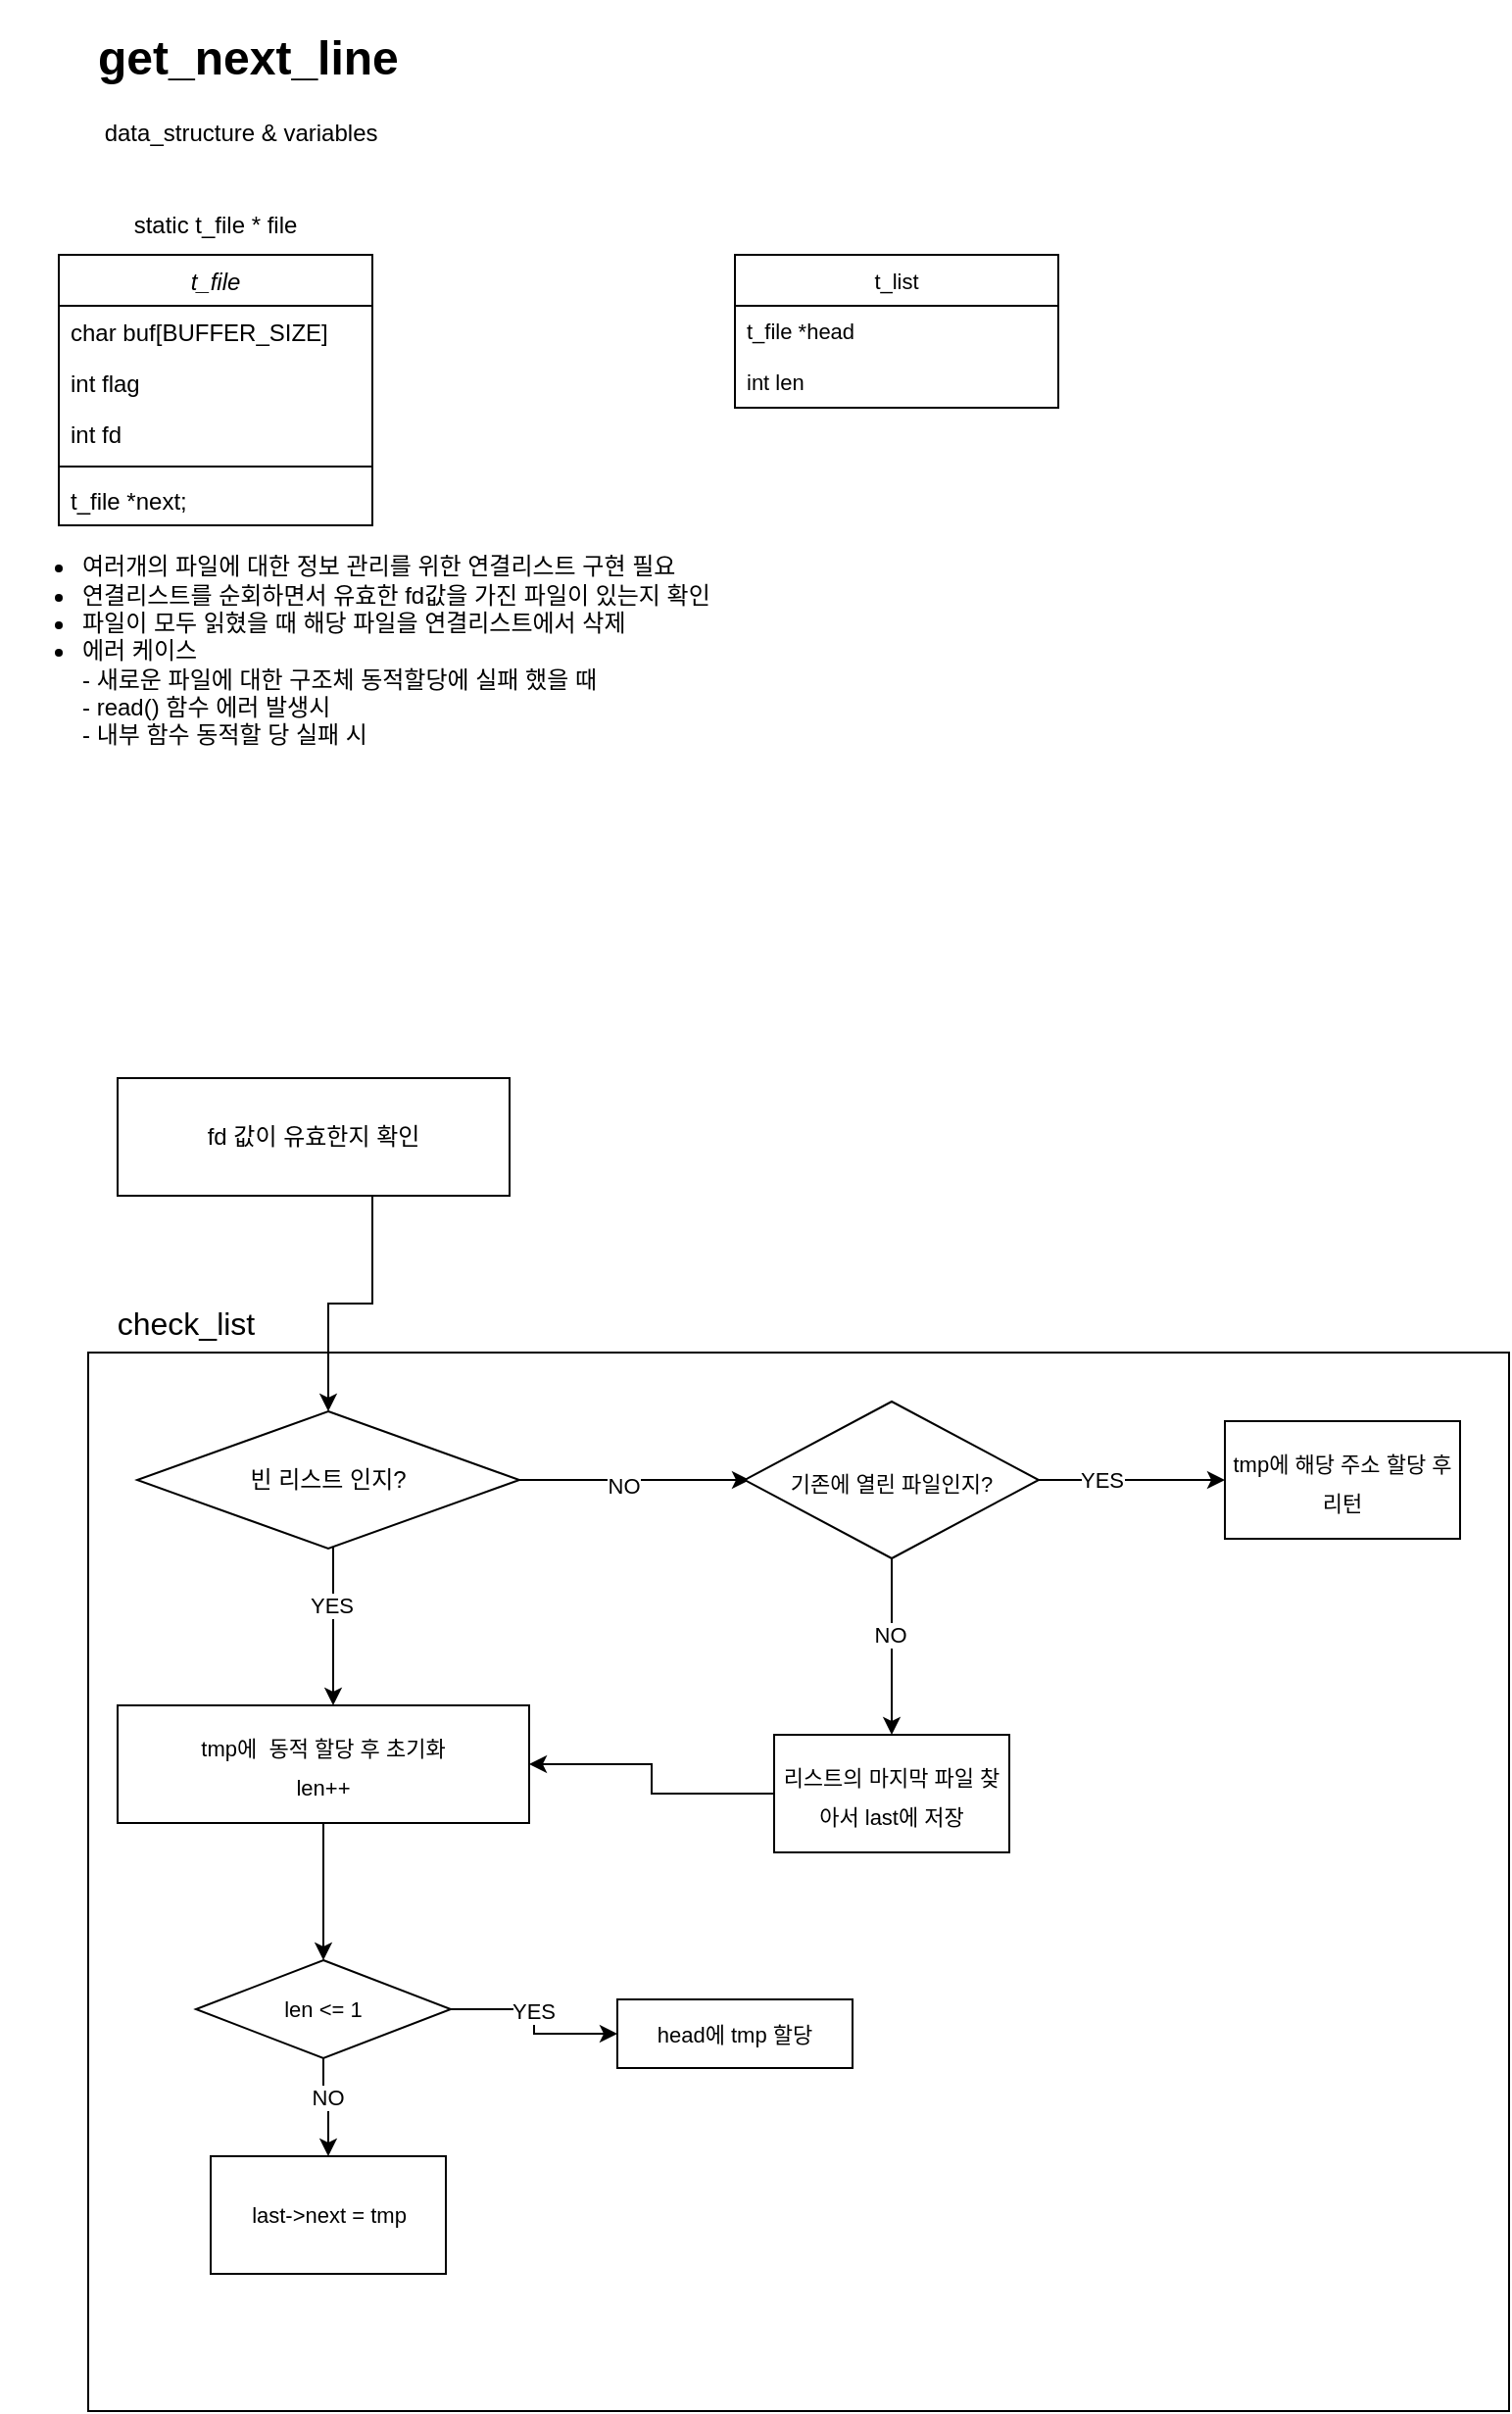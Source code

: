 <mxfile version="20.2.2" type="device"><diagram id="C5RBs43oDa-KdzZeNtuy" name="Page-1"><mxGraphModel dx="544" dy="818" grid="1" gridSize="10" guides="1" tooltips="1" connect="1" arrows="1" fold="1" page="1" pageScale="1" pageWidth="2336" pageHeight="1654" math="0" shadow="0"><root><mxCell id="WIyWlLk6GJQsqaUBKTNV-0"/><mxCell id="WIyWlLk6GJQsqaUBKTNV-1" parent="WIyWlLk6GJQsqaUBKTNV-0"/><mxCell id="IppapYtuMBSJE1oC7ncg-15" value="" style="rounded=0;whiteSpace=wrap;html=1;fontSize=16;" vertex="1" parent="WIyWlLk6GJQsqaUBKTNV-1"><mxGeometry x="45" y="690" width="725" height="540" as="geometry"/></mxCell><mxCell id="zkfFHV4jXpPFQw0GAbJ--0" value="t_file" style="swimlane;fontStyle=2;align=center;verticalAlign=top;childLayout=stackLayout;horizontal=1;startSize=26;horizontalStack=0;resizeParent=1;resizeLast=0;collapsible=1;marginBottom=0;rounded=0;shadow=0;strokeWidth=1;" parent="WIyWlLk6GJQsqaUBKTNV-1" vertex="1"><mxGeometry x="30" y="130" width="160" height="138" as="geometry"><mxRectangle x="220" y="120" width="160" height="26" as="alternateBounds"/></mxGeometry></mxCell><mxCell id="zkfFHV4jXpPFQw0GAbJ--2" value="char buf[BUFFER_SIZE]" style="text;align=left;verticalAlign=top;spacingLeft=4;spacingRight=4;overflow=hidden;rotatable=0;points=[[0,0.5],[1,0.5]];portConstraint=eastwest;rounded=0;shadow=0;html=0;" parent="zkfFHV4jXpPFQw0GAbJ--0" vertex="1"><mxGeometry y="26" width="160" height="26" as="geometry"/></mxCell><mxCell id="zkfFHV4jXpPFQw0GAbJ--1" value="int flag" style="text;align=left;verticalAlign=top;spacingLeft=4;spacingRight=4;overflow=hidden;rotatable=0;points=[[0,0.5],[1,0.5]];portConstraint=eastwest;" parent="zkfFHV4jXpPFQw0GAbJ--0" vertex="1"><mxGeometry y="52" width="160" height="26" as="geometry"/></mxCell><mxCell id="zkfFHV4jXpPFQw0GAbJ--3" value="int fd" style="text;align=left;verticalAlign=top;spacingLeft=4;spacingRight=4;overflow=hidden;rotatable=0;points=[[0,0.5],[1,0.5]];portConstraint=eastwest;rounded=0;shadow=0;html=0;" parent="zkfFHV4jXpPFQw0GAbJ--0" vertex="1"><mxGeometry y="78" width="160" height="26" as="geometry"/></mxCell><mxCell id="zkfFHV4jXpPFQw0GAbJ--4" value="" style="line;html=1;strokeWidth=1;align=left;verticalAlign=middle;spacingTop=-1;spacingLeft=3;spacingRight=3;rotatable=0;labelPosition=right;points=[];portConstraint=eastwest;" parent="zkfFHV4jXpPFQw0GAbJ--0" vertex="1"><mxGeometry y="104" width="160" height="8" as="geometry"/></mxCell><mxCell id="zkfFHV4jXpPFQw0GAbJ--5" value="t_file *next;" style="text;align=left;verticalAlign=top;spacingLeft=4;spacingRight=4;overflow=hidden;rotatable=0;points=[[0,0.5],[1,0.5]];portConstraint=eastwest;" parent="zkfFHV4jXpPFQw0GAbJ--0" vertex="1"><mxGeometry y="112" width="160" height="26" as="geometry"/></mxCell><mxCell id="IppapYtuMBSJE1oC7ncg-0" value="static t_file * file" style="text;html=1;strokeColor=none;fillColor=none;align=center;verticalAlign=middle;whiteSpace=wrap;rounded=0;" vertex="1" parent="WIyWlLk6GJQsqaUBKTNV-1"><mxGeometry x="35" y="100" width="150" height="30" as="geometry"/></mxCell><mxCell id="IppapYtuMBSJE1oC7ncg-1" value="&lt;h1&gt;get_next_line&lt;/h1&gt;&lt;div&gt;&amp;nbsp;data_structure &amp;amp; variables&lt;/div&gt;" style="text;html=1;strokeColor=none;fillColor=none;spacing=5;spacingTop=-20;whiteSpace=wrap;overflow=hidden;rounded=0;" vertex="1" parent="WIyWlLk6GJQsqaUBKTNV-1"><mxGeometry x="45" y="10" width="190" height="120" as="geometry"/></mxCell><mxCell id="IppapYtuMBSJE1oC7ncg-3" value="&lt;ul&gt;&lt;li&gt;여러개의 파일에 대한 정보 관리를 위한 연결리스트 구현 필요&lt;/li&gt;&lt;li&gt;연결리스트를 순회하면서 유효한 fd값을 가진 파일이 있는지 확인&lt;/li&gt;&lt;li&gt;파일이 모두 읽혔을 때 해당 파일을 연결리스트에서 삭제&lt;/li&gt;&lt;li&gt;에러 케이스&lt;br&gt;- 새로운 파일에 대한 구조체 동적할당에 실패 했을 때&lt;br&gt;- read() 함수 에러 발생시&lt;br&gt;- 내부 함수 동적할 당 실패 시&lt;/li&gt;&lt;/ul&gt;" style="text;html=1;strokeColor=none;fillColor=none;align=left;verticalAlign=middle;whiteSpace=wrap;rounded=0;" vertex="1" parent="WIyWlLk6GJQsqaUBKTNV-1"><mxGeometry y="260" width="370" height="143" as="geometry"/></mxCell><mxCell id="IppapYtuMBSJE1oC7ncg-14" style="edgeStyle=orthogonalEdgeStyle;rounded=0;orthogonalLoop=1;jettySize=auto;html=1;entryX=0.5;entryY=0;entryDx=0;entryDy=0;fontSize=16;" edge="1" parent="WIyWlLk6GJQsqaUBKTNV-1" source="IppapYtuMBSJE1oC7ncg-4" target="IppapYtuMBSJE1oC7ncg-5"><mxGeometry relative="1" as="geometry"><Array as="points"><mxPoint x="190" y="665"/><mxPoint x="168" y="665"/></Array></mxGeometry></mxCell><mxCell id="IppapYtuMBSJE1oC7ncg-4" value="fd 값이 유효한지 확인" style="rounded=0;whiteSpace=wrap;html=1;" vertex="1" parent="WIyWlLk6GJQsqaUBKTNV-1"><mxGeometry x="60" y="550" width="200" height="60" as="geometry"/></mxCell><mxCell id="IppapYtuMBSJE1oC7ncg-6" style="edgeStyle=orthogonalEdgeStyle;rounded=0;orthogonalLoop=1;jettySize=auto;html=1;" edge="1" parent="WIyWlLk6GJQsqaUBKTNV-1" source="IppapYtuMBSJE1oC7ncg-5"><mxGeometry relative="1" as="geometry"><mxPoint x="170" y="870" as="targetPoint"/><Array as="points"><mxPoint x="170" y="860"/></Array></mxGeometry></mxCell><mxCell id="IppapYtuMBSJE1oC7ncg-7" value="&lt;font style=&quot;font-size: 11px;&quot;&gt;YES&lt;/font&gt;" style="edgeLabel;html=1;align=center;verticalAlign=middle;resizable=0;points=[];" vertex="1" connectable="0" parent="IppapYtuMBSJE1oC7ncg-6"><mxGeometry x="-0.276" y="-1" relative="1" as="geometry"><mxPoint as="offset"/></mxGeometry></mxCell><mxCell id="IppapYtuMBSJE1oC7ncg-12" value="" style="edgeStyle=orthogonalEdgeStyle;rounded=0;orthogonalLoop=1;jettySize=auto;html=1;fontSize=16;" edge="1" parent="WIyWlLk6GJQsqaUBKTNV-1" source="IppapYtuMBSJE1oC7ncg-5"><mxGeometry relative="1" as="geometry"><mxPoint x="382.5" y="755" as="targetPoint"/></mxGeometry></mxCell><mxCell id="IppapYtuMBSJE1oC7ncg-13" value="&lt;span style=&quot;font-size: 11px;&quot;&gt;NO&lt;/span&gt;" style="edgeLabel;html=1;align=center;verticalAlign=middle;resizable=0;points=[];fontSize=16;" vertex="1" connectable="0" parent="IppapYtuMBSJE1oC7ncg-12"><mxGeometry x="-0.103" y="-1" relative="1" as="geometry"><mxPoint as="offset"/></mxGeometry></mxCell><mxCell id="IppapYtuMBSJE1oC7ncg-5" value="빈 리스트 인지?" style="rhombus;whiteSpace=wrap;html=1;" vertex="1" parent="WIyWlLk6GJQsqaUBKTNV-1"><mxGeometry x="70" y="720" width="195" height="70" as="geometry"/></mxCell><mxCell id="IppapYtuMBSJE1oC7ncg-26" value="" style="edgeStyle=orthogonalEdgeStyle;rounded=0;orthogonalLoop=1;jettySize=auto;html=1;fontSize=11;" edge="1" parent="WIyWlLk6GJQsqaUBKTNV-1" source="IppapYtuMBSJE1oC7ncg-8"><mxGeometry relative="1" as="geometry"><mxPoint x="165" y="1000" as="targetPoint"/></mxGeometry></mxCell><mxCell id="IppapYtuMBSJE1oC7ncg-8" value="&lt;font style=&quot;font-size: 11px;&quot;&gt;tmp에&amp;nbsp; 동적 할당 후 초기화&lt;br&gt;len++&lt;br&gt;&lt;/font&gt;" style="rounded=0;whiteSpace=wrap;html=1;fontSize=16;" vertex="1" parent="WIyWlLk6GJQsqaUBKTNV-1"><mxGeometry x="60" y="870" width="210" height="60" as="geometry"/></mxCell><mxCell id="IppapYtuMBSJE1oC7ncg-16" value="check_list" style="text;html=1;strokeColor=none;fillColor=none;align=center;verticalAlign=middle;whiteSpace=wrap;rounded=0;fontSize=16;" vertex="1" parent="WIyWlLk6GJQsqaUBKTNV-1"><mxGeometry x="45" y="660" width="100" height="30" as="geometry"/></mxCell><mxCell id="IppapYtuMBSJE1oC7ncg-21" value="" style="edgeStyle=orthogonalEdgeStyle;rounded=0;orthogonalLoop=1;jettySize=auto;html=1;fontSize=11;" edge="1" parent="WIyWlLk6GJQsqaUBKTNV-1" source="IppapYtuMBSJE1oC7ncg-19" target="IppapYtuMBSJE1oC7ncg-20"><mxGeometry relative="1" as="geometry"/></mxCell><mxCell id="IppapYtuMBSJE1oC7ncg-22" value="&lt;font style=&quot;font-size: 11px;&quot;&gt;YES&lt;/font&gt;" style="edgeLabel;html=1;align=center;verticalAlign=middle;resizable=0;points=[];fontSize=11;" vertex="1" connectable="0" parent="IppapYtuMBSJE1oC7ncg-21"><mxGeometry x="-0.335" relative="1" as="geometry"><mxPoint as="offset"/></mxGeometry></mxCell><mxCell id="IppapYtuMBSJE1oC7ncg-28" value="" style="edgeStyle=orthogonalEdgeStyle;rounded=0;orthogonalLoop=1;jettySize=auto;html=1;fontSize=11;" edge="1" parent="WIyWlLk6GJQsqaUBKTNV-1" source="IppapYtuMBSJE1oC7ncg-19" target="IppapYtuMBSJE1oC7ncg-27"><mxGeometry relative="1" as="geometry"/></mxCell><mxCell id="IppapYtuMBSJE1oC7ncg-29" value="NO" style="edgeLabel;html=1;align=center;verticalAlign=middle;resizable=0;points=[];fontSize=11;" vertex="1" connectable="0" parent="IppapYtuMBSJE1oC7ncg-28"><mxGeometry x="-0.132" y="-1" relative="1" as="geometry"><mxPoint as="offset"/></mxGeometry></mxCell><mxCell id="IppapYtuMBSJE1oC7ncg-19" value="&lt;font style=&quot;font-size: 11px;&quot;&gt;기존에 열린 파일인지?&lt;/font&gt;" style="rhombus;whiteSpace=wrap;html=1;fontSize=16;" vertex="1" parent="WIyWlLk6GJQsqaUBKTNV-1"><mxGeometry x="380" y="715" width="150" height="80" as="geometry"/></mxCell><mxCell id="IppapYtuMBSJE1oC7ncg-20" value="&lt;font style=&quot;font-size: 11px;&quot;&gt;tmp에 해당 주소 할당 후 리턴&lt;/font&gt;" style="whiteSpace=wrap;html=1;fontSize=16;" vertex="1" parent="WIyWlLk6GJQsqaUBKTNV-1"><mxGeometry x="625" y="725" width="120" height="60" as="geometry"/></mxCell><mxCell id="IppapYtuMBSJE1oC7ncg-34" style="edgeStyle=orthogonalEdgeStyle;rounded=0;orthogonalLoop=1;jettySize=auto;html=1;fontSize=16;" edge="1" parent="WIyWlLk6GJQsqaUBKTNV-1" source="IppapYtuMBSJE1oC7ncg-27" target="IppapYtuMBSJE1oC7ncg-8"><mxGeometry relative="1" as="geometry"/></mxCell><mxCell id="IppapYtuMBSJE1oC7ncg-27" value="&lt;font style=&quot;font-size: 11px;&quot;&gt;리스트의 마지막 파일 찾아서 last에 저장&lt;br&gt;&lt;/font&gt;" style="whiteSpace=wrap;html=1;fontSize=16;" vertex="1" parent="WIyWlLk6GJQsqaUBKTNV-1"><mxGeometry x="395" y="885" width="120" height="60" as="geometry"/></mxCell><mxCell id="IppapYtuMBSJE1oC7ncg-30" value="t_list" style="swimlane;fontStyle=0;childLayout=stackLayout;horizontal=1;startSize=26;fillColor=none;horizontalStack=0;resizeParent=1;resizeParentMax=0;resizeLast=0;collapsible=1;marginBottom=0;fontSize=11;" vertex="1" parent="WIyWlLk6GJQsqaUBKTNV-1"><mxGeometry x="375" y="130" width="165" height="78" as="geometry"/></mxCell><mxCell id="IppapYtuMBSJE1oC7ncg-31" value="t_file *head" style="text;strokeColor=none;fillColor=none;align=left;verticalAlign=top;spacingLeft=4;spacingRight=4;overflow=hidden;rotatable=0;points=[[0,0.5],[1,0.5]];portConstraint=eastwest;fontSize=11;" vertex="1" parent="IppapYtuMBSJE1oC7ncg-30"><mxGeometry y="26" width="165" height="26" as="geometry"/></mxCell><mxCell id="IppapYtuMBSJE1oC7ncg-32" value="int len" style="text;strokeColor=none;fillColor=none;align=left;verticalAlign=top;spacingLeft=4;spacingRight=4;overflow=hidden;rotatable=0;points=[[0,0.5],[1,0.5]];portConstraint=eastwest;fontSize=11;" vertex="1" parent="IppapYtuMBSJE1oC7ncg-30"><mxGeometry y="52" width="165" height="26" as="geometry"/></mxCell><mxCell id="IppapYtuMBSJE1oC7ncg-38" value="" style="edgeStyle=orthogonalEdgeStyle;rounded=0;orthogonalLoop=1;jettySize=auto;html=1;fontSize=11;" edge="1" parent="WIyWlLk6GJQsqaUBKTNV-1" source="IppapYtuMBSJE1oC7ncg-35" target="IppapYtuMBSJE1oC7ncg-37"><mxGeometry relative="1" as="geometry"/></mxCell><mxCell id="IppapYtuMBSJE1oC7ncg-39" value="YES" style="edgeLabel;html=1;align=center;verticalAlign=middle;resizable=0;points=[];fontSize=11;" vertex="1" connectable="0" parent="IppapYtuMBSJE1oC7ncg-38"><mxGeometry x="-0.139" y="-1" relative="1" as="geometry"><mxPoint as="offset"/></mxGeometry></mxCell><mxCell id="IppapYtuMBSJE1oC7ncg-41" value="" style="edgeStyle=orthogonalEdgeStyle;rounded=0;orthogonalLoop=1;jettySize=auto;html=1;fontSize=11;" edge="1" parent="WIyWlLk6GJQsqaUBKTNV-1" source="IppapYtuMBSJE1oC7ncg-35" target="IppapYtuMBSJE1oC7ncg-40"><mxGeometry relative="1" as="geometry"/></mxCell><mxCell id="IppapYtuMBSJE1oC7ncg-42" value="NO" style="edgeLabel;html=1;align=center;verticalAlign=middle;resizable=0;points=[];fontSize=11;" vertex="1" connectable="0" parent="IppapYtuMBSJE1oC7ncg-41"><mxGeometry x="-0.253" y="2" relative="1" as="geometry"><mxPoint as="offset"/></mxGeometry></mxCell><mxCell id="IppapYtuMBSJE1oC7ncg-35" value="len &amp;lt;= 1" style="rhombus;whiteSpace=wrap;html=1;fontSize=11;" vertex="1" parent="WIyWlLk6GJQsqaUBKTNV-1"><mxGeometry x="100" y="1000" width="130" height="50" as="geometry"/></mxCell><mxCell id="IppapYtuMBSJE1oC7ncg-37" value="head에 tmp 할당" style="whiteSpace=wrap;html=1;fontSize=11;" vertex="1" parent="WIyWlLk6GJQsqaUBKTNV-1"><mxGeometry x="315" y="1020" width="120" height="35" as="geometry"/></mxCell><mxCell id="IppapYtuMBSJE1oC7ncg-40" value="last-&amp;gt;next = tmp" style="whiteSpace=wrap;html=1;fontSize=11;" vertex="1" parent="WIyWlLk6GJQsqaUBKTNV-1"><mxGeometry x="107.5" y="1100" width="120" height="60" as="geometry"/></mxCell></root></mxGraphModel></diagram></mxfile>